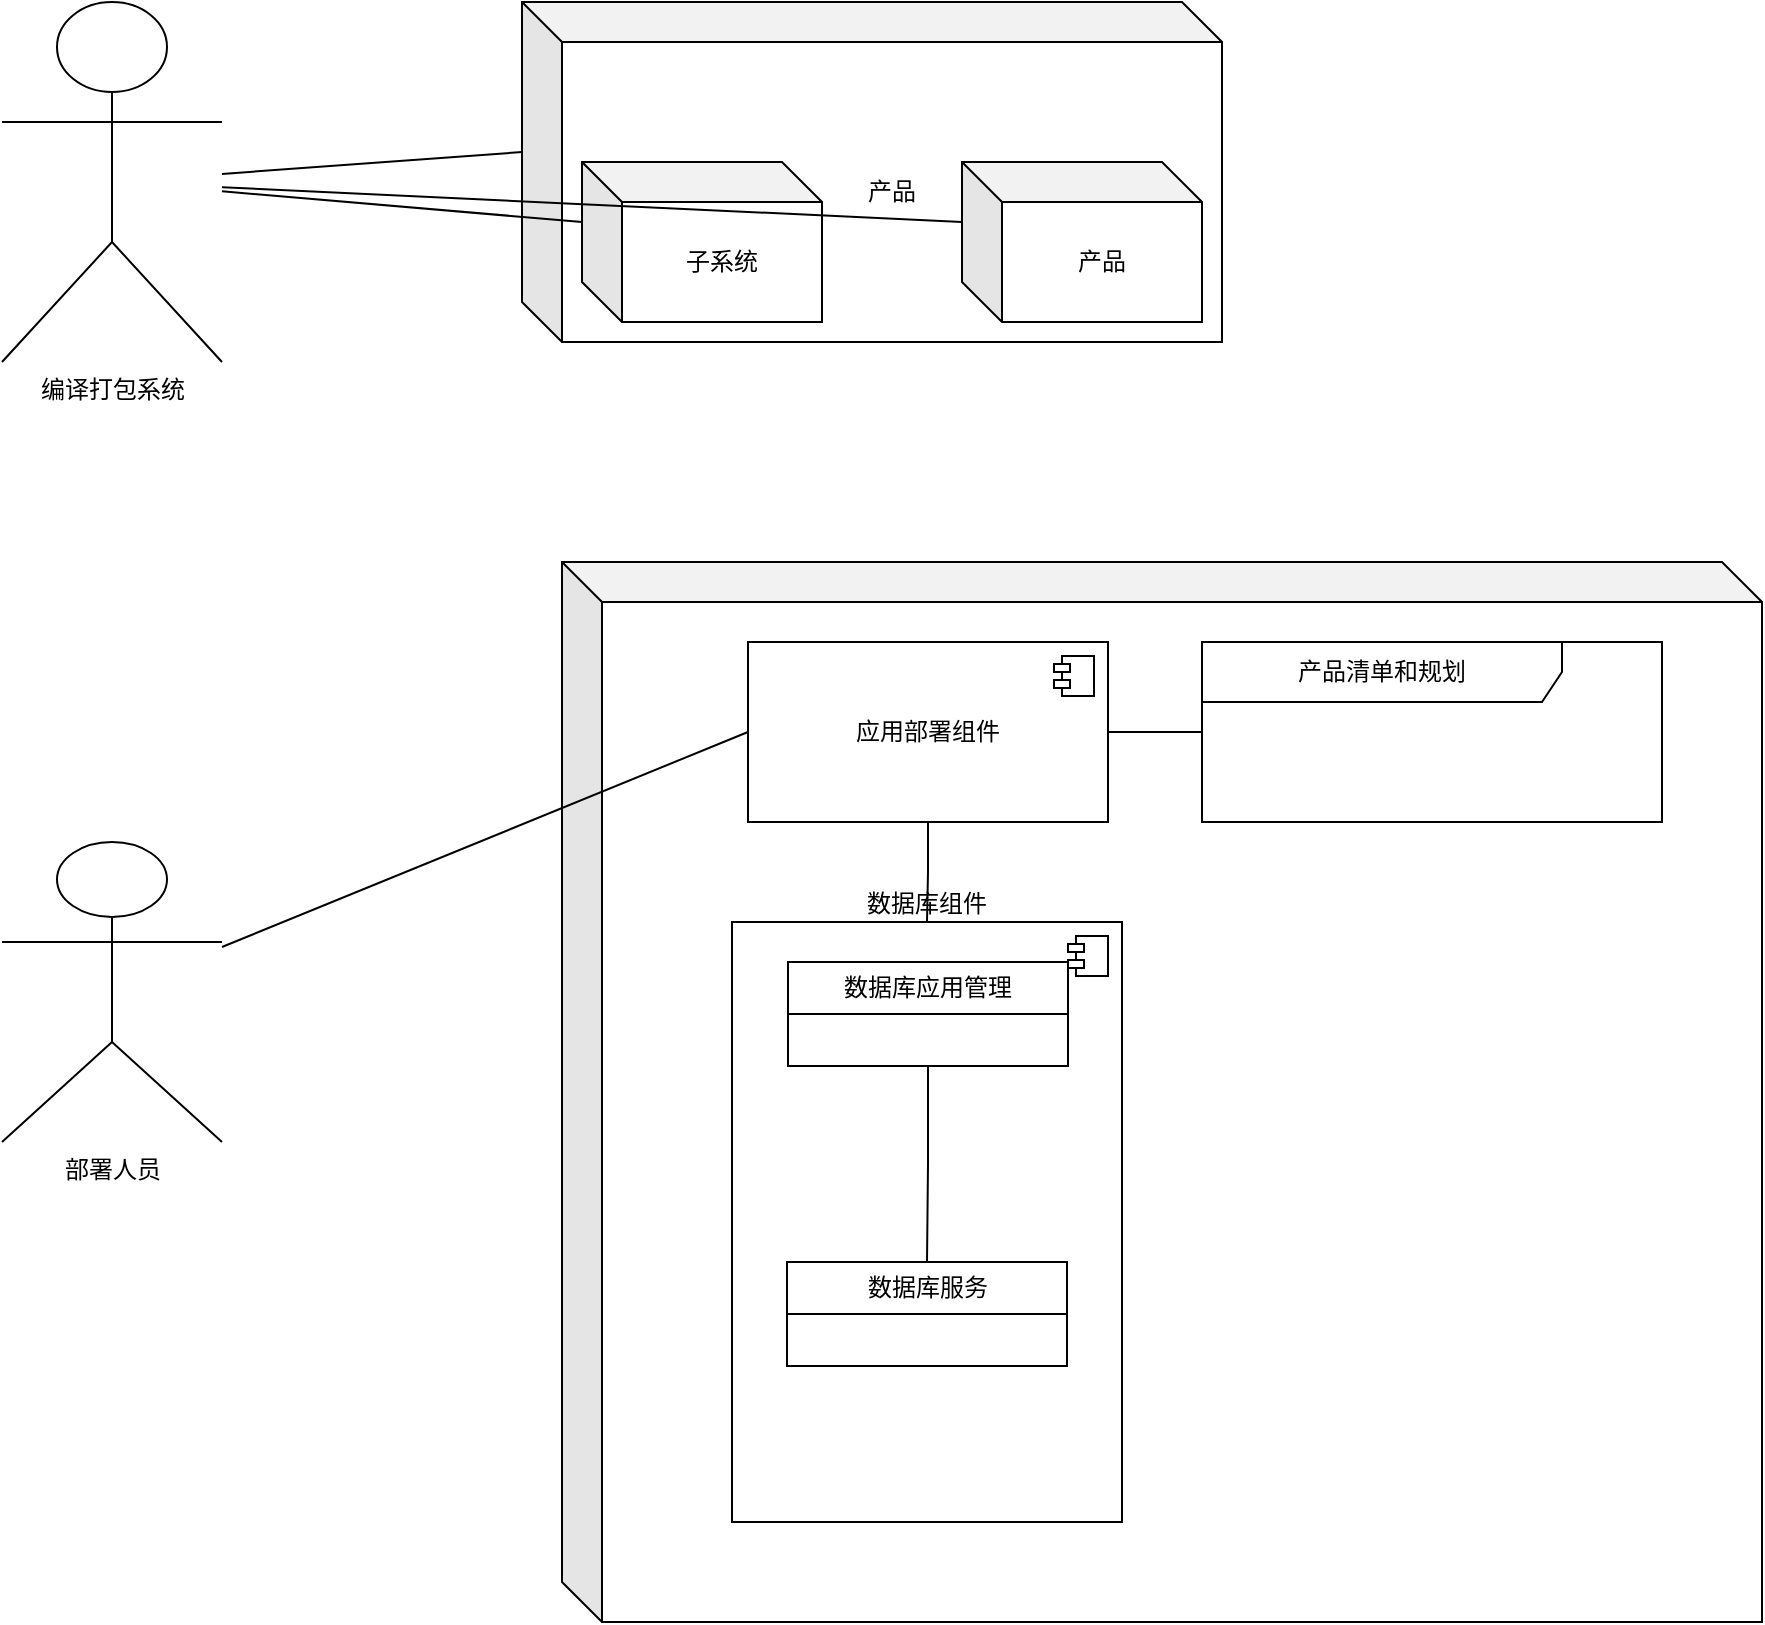 <mxfile version="21.8.2" type="github">
  <diagram name="Page-1" id="dPX6eG1f9cdaJCkyswQw">
    <mxGraphModel dx="2283" dy="797" grid="1" gridSize="10" guides="1" tooltips="1" connect="1" arrows="1" fold="1" page="1" pageScale="1" pageWidth="850" pageHeight="1100" math="0" shadow="0">
      <root>
        <mxCell id="0" />
        <mxCell id="1" parent="0" />
        <mxCell id="KfY2678BrHnC9jn-HeK9-1" value="编译打包系统" style="shape=umlActor;verticalLabelPosition=bottom;verticalAlign=top;html=1;outlineConnect=0;" vertex="1" parent="1">
          <mxGeometry x="-30" y="120" width="110" height="180" as="geometry" />
        </mxCell>
        <mxCell id="KfY2678BrHnC9jn-HeK9-2" value="产品" style="shape=cube;whiteSpace=wrap;html=1;boundedLbl=1;backgroundOutline=1;darkOpacity=0.05;darkOpacity2=0.1;" vertex="1" parent="1">
          <mxGeometry x="230" y="120" width="350" height="170" as="geometry" />
        </mxCell>
        <mxCell id="KfY2678BrHnC9jn-HeK9-3" value="子系统" style="shape=cube;whiteSpace=wrap;html=1;boundedLbl=1;backgroundOutline=1;darkOpacity=0.05;darkOpacity2=0.1;" vertex="1" parent="1">
          <mxGeometry x="260" y="200" width="120" height="80" as="geometry" />
        </mxCell>
        <mxCell id="KfY2678BrHnC9jn-HeK9-4" value="产品" style="shape=cube;whiteSpace=wrap;html=1;boundedLbl=1;backgroundOutline=1;darkOpacity=0.05;darkOpacity2=0.1;" vertex="1" parent="1">
          <mxGeometry x="450" y="200" width="120" height="80" as="geometry" />
        </mxCell>
        <mxCell id="KfY2678BrHnC9jn-HeK9-5" value="部署人员" style="shape=umlActor;verticalLabelPosition=bottom;verticalAlign=top;html=1;outlineConnect=0;" vertex="1" parent="1">
          <mxGeometry x="-30" y="540" width="110" height="150" as="geometry" />
        </mxCell>
        <mxCell id="KfY2678BrHnC9jn-HeK9-8" value="" style="shape=cube;whiteSpace=wrap;html=1;boundedLbl=1;backgroundOutline=1;darkOpacity=0.05;darkOpacity2=0.1;" vertex="1" parent="1">
          <mxGeometry x="250" y="400" width="600" height="530" as="geometry" />
        </mxCell>
        <mxCell id="KfY2678BrHnC9jn-HeK9-19" style="edgeStyle=orthogonalEdgeStyle;rounded=0;orthogonalLoop=1;jettySize=auto;html=1;endArrow=none;endFill=0;" edge="1" parent="1" source="KfY2678BrHnC9jn-HeK9-9" target="KfY2678BrHnC9jn-HeK9-11">
          <mxGeometry relative="1" as="geometry" />
        </mxCell>
        <mxCell id="KfY2678BrHnC9jn-HeK9-26" style="edgeStyle=orthogonalEdgeStyle;rounded=0;orthogonalLoop=1;jettySize=auto;html=1;endArrow=none;endFill=0;" edge="1" parent="1" source="KfY2678BrHnC9jn-HeK9-9" target="KfY2678BrHnC9jn-HeK9-24">
          <mxGeometry relative="1" as="geometry" />
        </mxCell>
        <mxCell id="KfY2678BrHnC9jn-HeK9-9" value="应用部署组件" style="html=1;dropTarget=0;whiteSpace=wrap;" vertex="1" parent="1">
          <mxGeometry x="343" y="440" width="180" height="90" as="geometry" />
        </mxCell>
        <mxCell id="KfY2678BrHnC9jn-HeK9-10" value="" style="shape=module;jettyWidth=8;jettyHeight=4;" vertex="1" parent="KfY2678BrHnC9jn-HeK9-9">
          <mxGeometry x="1" width="20" height="20" relative="1" as="geometry">
            <mxPoint x="-27" y="7" as="offset" />
          </mxGeometry>
        </mxCell>
        <mxCell id="KfY2678BrHnC9jn-HeK9-11" value="数据库组件" style="html=1;dropTarget=0;whiteSpace=wrap;labelPosition=center;verticalLabelPosition=top;align=center;verticalAlign=bottom;" vertex="1" parent="1">
          <mxGeometry x="335" y="580" width="195" height="300" as="geometry" />
        </mxCell>
        <mxCell id="KfY2678BrHnC9jn-HeK9-12" value="" style="shape=module;jettyWidth=8;jettyHeight=4;" vertex="1" parent="KfY2678BrHnC9jn-HeK9-11">
          <mxGeometry x="1" width="20" height="20" relative="1" as="geometry">
            <mxPoint x="-27" y="7" as="offset" />
          </mxGeometry>
        </mxCell>
        <mxCell id="KfY2678BrHnC9jn-HeK9-20" style="edgeStyle=orthogonalEdgeStyle;rounded=0;orthogonalLoop=1;jettySize=auto;html=1;endArrow=none;endFill=0;" edge="1" parent="1" source="KfY2678BrHnC9jn-HeK9-13" target="KfY2678BrHnC9jn-HeK9-17">
          <mxGeometry relative="1" as="geometry" />
        </mxCell>
        <mxCell id="KfY2678BrHnC9jn-HeK9-13" value="数据库应用管理" style="swimlane;fontStyle=0;childLayout=stackLayout;horizontal=1;startSize=26;fillColor=none;horizontalStack=0;resizeParent=1;resizeParentMax=0;resizeLast=0;collapsible=1;marginBottom=0;whiteSpace=wrap;html=1;" vertex="1" parent="1">
          <mxGeometry x="363" y="600" width="140" height="52" as="geometry" />
        </mxCell>
        <mxCell id="KfY2678BrHnC9jn-HeK9-17" value="数据库服务" style="swimlane;fontStyle=0;childLayout=stackLayout;horizontal=1;startSize=26;fillColor=none;horizontalStack=0;resizeParent=1;resizeParentMax=0;resizeLast=0;collapsible=1;marginBottom=0;whiteSpace=wrap;html=1;" vertex="1" parent="1">
          <mxGeometry x="362.5" y="750" width="140" height="52" as="geometry" />
        </mxCell>
        <mxCell id="KfY2678BrHnC9jn-HeK9-18" style="rounded=0;orthogonalLoop=1;jettySize=auto;html=1;entryX=0;entryY=0.5;entryDx=0;entryDy=0;endArrow=none;endFill=0;" edge="1" parent="1" source="KfY2678BrHnC9jn-HeK9-5" target="KfY2678BrHnC9jn-HeK9-9">
          <mxGeometry relative="1" as="geometry" />
        </mxCell>
        <mxCell id="KfY2678BrHnC9jn-HeK9-21" style="rounded=0;orthogonalLoop=1;jettySize=auto;html=1;entryX=0;entryY=0;entryDx=0;entryDy=30;entryPerimeter=0;endArrow=none;endFill=0;" edge="1" parent="1" source="KfY2678BrHnC9jn-HeK9-1" target="KfY2678BrHnC9jn-HeK9-3">
          <mxGeometry relative="1" as="geometry" />
        </mxCell>
        <mxCell id="KfY2678BrHnC9jn-HeK9-22" style="rounded=0;orthogonalLoop=1;jettySize=auto;html=1;entryX=0;entryY=0;entryDx=0;entryDy=30;entryPerimeter=0;endArrow=none;endFill=0;" edge="1" parent="1" source="KfY2678BrHnC9jn-HeK9-1" target="KfY2678BrHnC9jn-HeK9-4">
          <mxGeometry relative="1" as="geometry" />
        </mxCell>
        <mxCell id="KfY2678BrHnC9jn-HeK9-23" style="rounded=0;orthogonalLoop=1;jettySize=auto;html=1;entryX=0;entryY=0;entryDx=0;entryDy=75;entryPerimeter=0;endArrow=none;endFill=0;" edge="1" parent="1" source="KfY2678BrHnC9jn-HeK9-1" target="KfY2678BrHnC9jn-HeK9-2">
          <mxGeometry relative="1" as="geometry" />
        </mxCell>
        <mxCell id="KfY2678BrHnC9jn-HeK9-24" value="产品清单和规划" style="shape=umlFrame;whiteSpace=wrap;html=1;pointerEvents=0;width=180;height=30;" vertex="1" parent="1">
          <mxGeometry x="570" y="440" width="230" height="90" as="geometry" />
        </mxCell>
      </root>
    </mxGraphModel>
  </diagram>
</mxfile>
